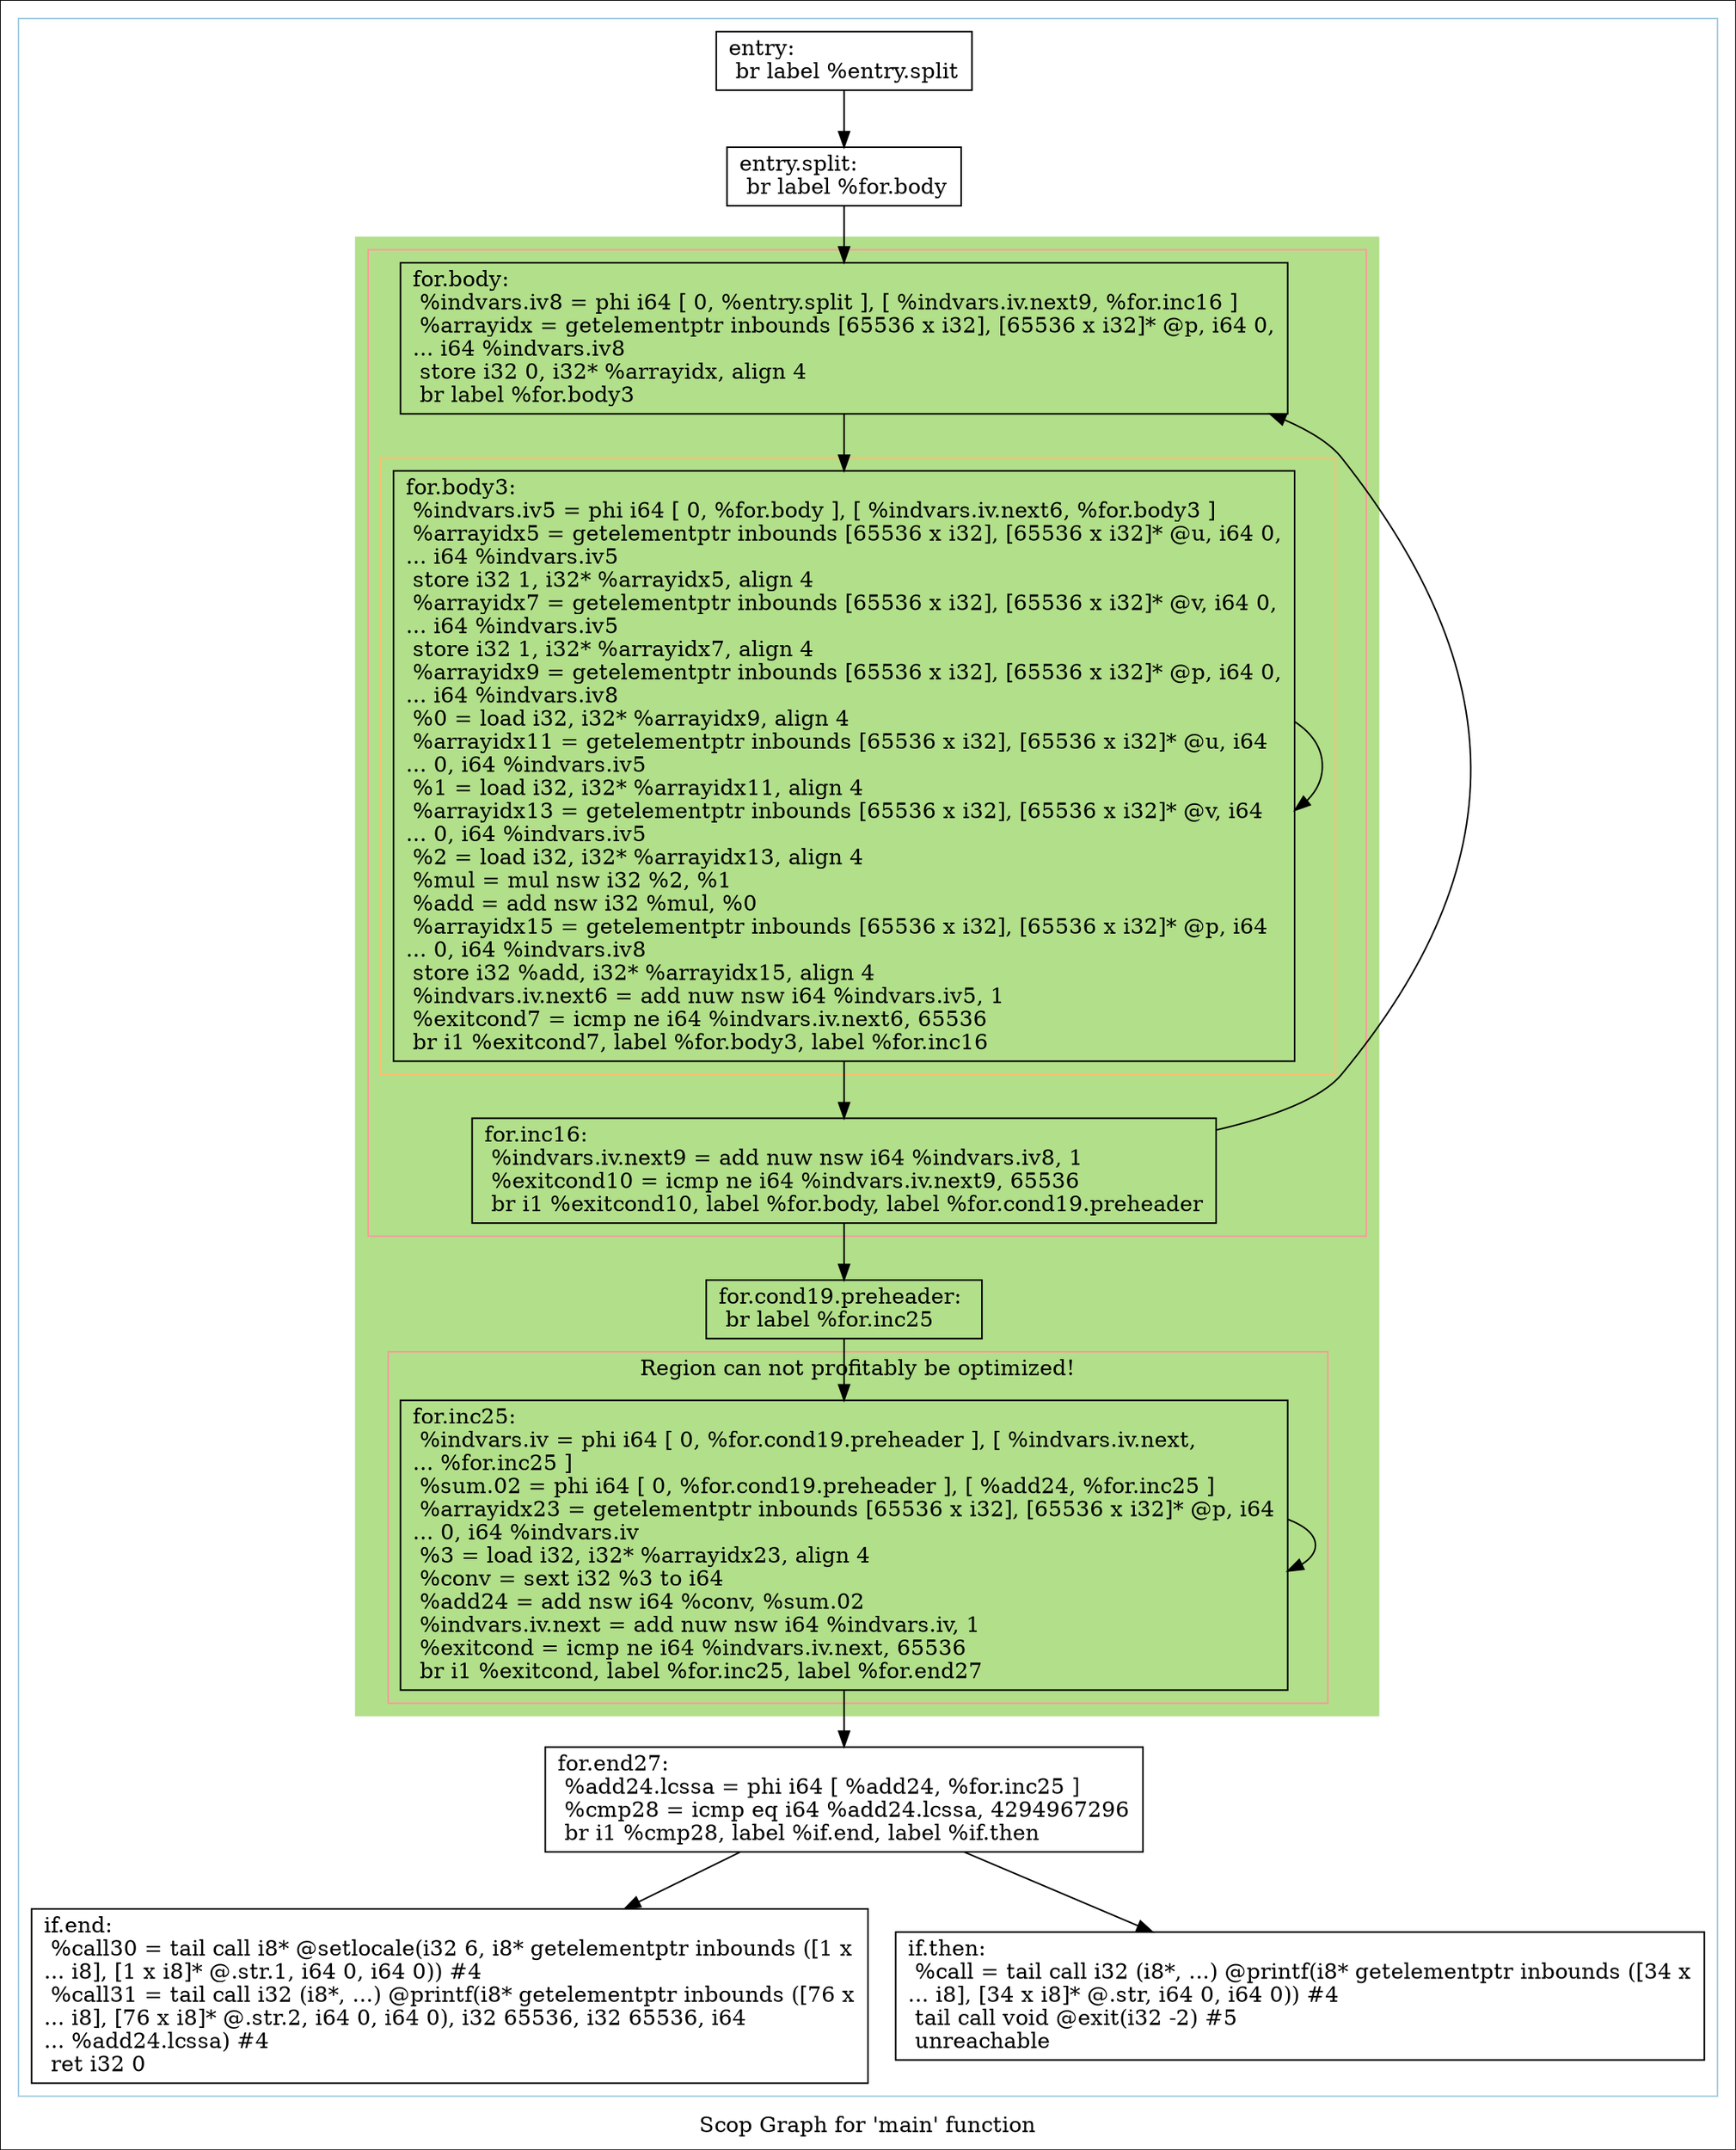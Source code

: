 digraph "Scop Graph for 'main' function" {
	label="Scop Graph for 'main' function";

	Node0x530cc50 [shape=record,label="{entry:\l  br label %entry.split\l}"];
	Node0x530cc50 -> Node0x530cf10;
	Node0x530cf10 [shape=record,label="{entry.split:                                      \l  br label %for.body\l}"];
	Node0x530cf10 -> Node0x530cd70;
	Node0x530cd70 [shape=record,label="{for.body:                                         \l  %indvars.iv8 = phi i64 [ 0, %entry.split ], [ %indvars.iv.next9, %for.inc16 ]\l  %arrayidx = getelementptr inbounds [65536 x i32], [65536 x i32]* @p, i64 0,\l... i64 %indvars.iv8\l  store i32 0, i32* %arrayidx, align 4\l  br label %for.body3\l}"];
	Node0x530cd70 -> Node0x531f900;
	Node0x531f900 [shape=record,label="{for.body3:                                        \l  %indvars.iv5 = phi i64 [ 0, %for.body ], [ %indvars.iv.next6, %for.body3 ]\l  %arrayidx5 = getelementptr inbounds [65536 x i32], [65536 x i32]* @u, i64 0,\l... i64 %indvars.iv5\l  store i32 1, i32* %arrayidx5, align 4\l  %arrayidx7 = getelementptr inbounds [65536 x i32], [65536 x i32]* @v, i64 0,\l... i64 %indvars.iv5\l  store i32 1, i32* %arrayidx7, align 4\l  %arrayidx9 = getelementptr inbounds [65536 x i32], [65536 x i32]* @p, i64 0,\l... i64 %indvars.iv8\l  %0 = load i32, i32* %arrayidx9, align 4\l  %arrayidx11 = getelementptr inbounds [65536 x i32], [65536 x i32]* @u, i64\l... 0, i64 %indvars.iv5\l  %1 = load i32, i32* %arrayidx11, align 4\l  %arrayidx13 = getelementptr inbounds [65536 x i32], [65536 x i32]* @v, i64\l... 0, i64 %indvars.iv5\l  %2 = load i32, i32* %arrayidx13, align 4\l  %mul = mul nsw i32 %2, %1\l  %add = add nsw i32 %mul, %0\l  %arrayidx15 = getelementptr inbounds [65536 x i32], [65536 x i32]* @p, i64\l... 0, i64 %indvars.iv8\l  store i32 %add, i32* %arrayidx15, align 4\l  %indvars.iv.next6 = add nuw nsw i64 %indvars.iv5, 1\l  %exitcond7 = icmp ne i64 %indvars.iv.next6, 65536\l  br i1 %exitcond7, label %for.body3, label %for.inc16\l}"];
	Node0x531f900 -> Node0x531f900[constraint=false];
	Node0x531f900 -> Node0x531b1b0;
	Node0x531b1b0 [shape=record,label="{for.inc16:                                        \l  %indvars.iv.next9 = add nuw nsw i64 %indvars.iv8, 1\l  %exitcond10 = icmp ne i64 %indvars.iv.next9, 65536\l  br i1 %exitcond10, label %for.body, label %for.cond19.preheader\l}"];
	Node0x531b1b0 -> Node0x530cd70[constraint=false];
	Node0x531b1b0 -> Node0x531d260;
	Node0x531d260 [shape=record,label="{for.cond19.preheader:                             \l  br label %for.inc25\l}"];
	Node0x531d260 -> Node0x531f890;
	Node0x531f890 [shape=record,label="{for.inc25:                                        \l  %indvars.iv = phi i64 [ 0, %for.cond19.preheader ], [ %indvars.iv.next,\l... %for.inc25 ]\l  %sum.02 = phi i64 [ 0, %for.cond19.preheader ], [ %add24, %for.inc25 ]\l  %arrayidx23 = getelementptr inbounds [65536 x i32], [65536 x i32]* @p, i64\l... 0, i64 %indvars.iv\l  %3 = load i32, i32* %arrayidx23, align 4\l  %conv = sext i32 %3 to i64\l  %add24 = add nsw i64 %conv, %sum.02\l  %indvars.iv.next = add nuw nsw i64 %indvars.iv, 1\l  %exitcond = icmp ne i64 %indvars.iv.next, 65536\l  br i1 %exitcond, label %for.inc25, label %for.end27\l}"];
	Node0x531f890 -> Node0x531f890[constraint=false];
	Node0x531f890 -> Node0x531d100;
	Node0x531d100 [shape=record,label="{for.end27:                                        \l  %add24.lcssa = phi i64 [ %add24, %for.inc25 ]\l  %cmp28 = icmp eq i64 %add24.lcssa, 4294967296\l  br i1 %cmp28, label %if.end, label %if.then\l}"];
	Node0x531d100 -> Node0x531eaf0;
	Node0x531d100 -> Node0x531d200;
	Node0x531eaf0 [shape=record,label="{if.end:                                           \l  %call30 = tail call i8* @setlocale(i32 6, i8* getelementptr inbounds ([1 x\l... i8], [1 x i8]* @.str.1, i64 0, i64 0)) #4\l  %call31 = tail call i32 (i8*, ...) @printf(i8* getelementptr inbounds ([76 x\l... i8], [76 x i8]* @.str.2, i64 0, i64 0), i32 65536, i32 65536, i64\l... %add24.lcssa) #4\l  ret i32 0\l}"];
	Node0x531d200 [shape=record,label="{if.then:                                          \l  %call = tail call i32 (i8*, ...) @printf(i8* getelementptr inbounds ([34 x\l... i8], [34 x i8]* @.str, i64 0, i64 0)) #4\l  tail call void @exit(i32 -2) #5\l  unreachable\l}"];
	colorscheme = "paired12"
        subgraph cluster_0x530cbd0 {
          label = "";
          style = solid;
          color = 1
          subgraph cluster_0x531e5c0 {
            label = "";
            style = filled;
            color = 3            subgraph cluster_0x530dfb0 {
              label = "";
              style = solid;
              color = 5
              subgraph cluster_0x530df30 {
                label = "";
                style = solid;
                color = 7
                Node0x531f900;
              }
              Node0x530cd70;
              Node0x531b1b0;
            }
            subgraph cluster_0x530ccf0 {
              label = "Region can not profitably be optimized!";
              style = solid;
              color = 5
              Node0x531f890;
            }
            Node0x531d260;
          }
          Node0x530cc50;
          Node0x530cf10;
          Node0x531d100;
          Node0x531eaf0;
          Node0x531d200;
        }
}
